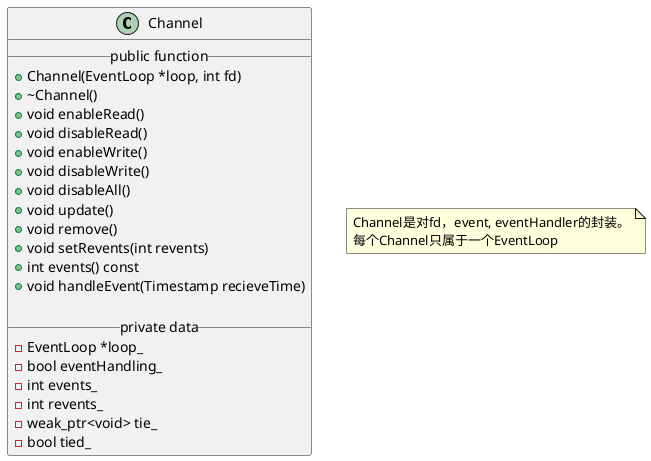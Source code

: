 @startuml

class Channel
{
    __public function__
    + Channel(EventLoop *loop, int fd)
    + ~Channel()
    + void enableRead()
    + void disableRead()
    + void enableWrite()
    + void disableWrite()
    + void disableAll()
    + void update()
    + void remove()
    + void setRevents(int revents)
    + int events() const
    + void handleEvent(Timestamp recieveTime)    

    __private data__
    - EventLoop *loop_
    - bool eventHandling_
    - int events_
    - int revents_
    - weak_ptr<void> tie_
    - bool tied_
}

note as N1
Channel是对fd，event, eventHandler的封装。
每个Channel只属于一个EventLoop
end note 
@enduml